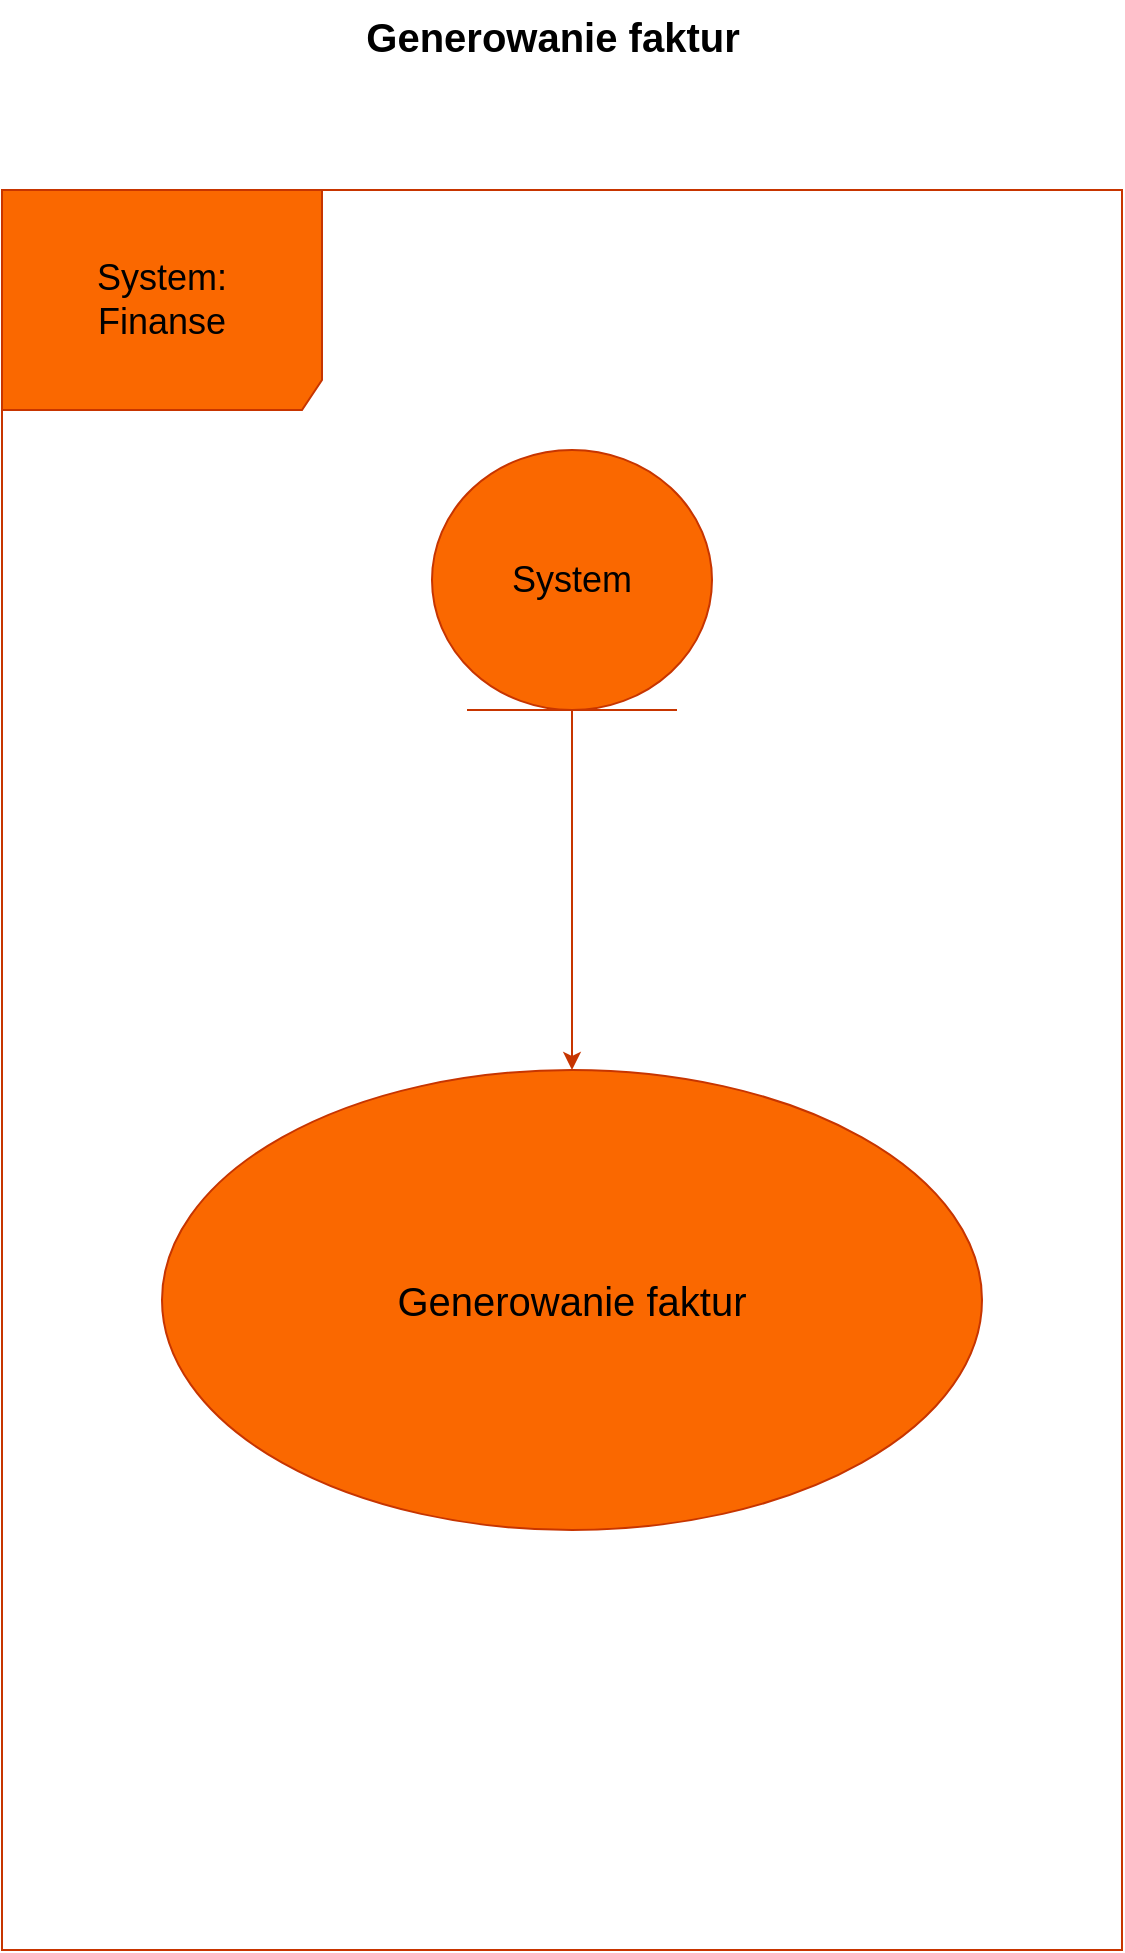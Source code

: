 <mxfile version="26.2.2">
  <diagram name="Strona-1" id="2TLRT6_yWU5ia_znS-wH">
    <mxGraphModel dx="889" dy="1143" grid="0" gridSize="10" guides="1" tooltips="1" connect="1" arrows="1" fold="1" page="1" pageScale="1" pageWidth="827" pageHeight="1169" background="#FFFFFF" math="0" shadow="0">
      <root>
        <mxCell id="0" />
        <mxCell id="1" parent="0" />
        <mxCell id="7hph73oft52luMVQJUQy-1" value="&lt;font style=&quot;font-size: 20px; color: rgb(0, 0, 0);&quot;&gt;&lt;b&gt;Generowanie faktur&lt;/b&gt;&lt;/font&gt;" style="text;html=1;align=center;verticalAlign=middle;resizable=0;points=[];autosize=1;strokeColor=none;fillColor=none;labelBackgroundColor=none;fontColor=#FEFAE0;" parent="1" vertex="1">
          <mxGeometry x="312" y="25" width="205" height="36" as="geometry" />
        </mxCell>
        <mxCell id="7hph73oft52luMVQJUQy-2" value="&lt;font style=&quot;font-size: 18px;&quot;&gt;System:&lt;/font&gt;&lt;div&gt;&lt;font style=&quot;font-size: 18px;&quot;&gt;Finanse&lt;/font&gt;&lt;/div&gt;" style="shape=umlFrame;whiteSpace=wrap;html=1;pointerEvents=0;width=160;height=110;labelBackgroundColor=none;fillColor=#fa6800;strokeColor=#C73500;fontColor=#000000;" parent="1" vertex="1">
          <mxGeometry x="140" y="120" width="560" height="880" as="geometry" />
        </mxCell>
        <mxCell id="7hph73oft52luMVQJUQy-5" style="edgeStyle=orthogonalEdgeStyle;rounded=0;orthogonalLoop=1;jettySize=auto;html=1;labelBackgroundColor=none;strokeColor=#C73500;fontColor=default;fillColor=#fa6800;" parent="1" source="7hph73oft52luMVQJUQy-3" target="7hph73oft52luMVQJUQy-4" edge="1">
          <mxGeometry relative="1" as="geometry" />
        </mxCell>
        <mxCell id="7hph73oft52luMVQJUQy-3" value="&lt;font style=&quot;font-size: 18px;&quot;&gt;System&lt;/font&gt;" style="ellipse;shape=umlEntity;whiteSpace=wrap;html=1;labelBackgroundColor=none;fillColor=#fa6800;strokeColor=#C73500;fontColor=#000000;" parent="1" vertex="1">
          <mxGeometry x="355" y="250" width="140" height="130" as="geometry" />
        </mxCell>
        <mxCell id="7hph73oft52luMVQJUQy-4" value="&lt;font style=&quot;font-size: 20px;&quot;&gt;Generowanie faktur&lt;/font&gt;" style="ellipse;whiteSpace=wrap;html=1;labelBackgroundColor=none;fillColor=#fa6800;strokeColor=#C73500;fontColor=#000000;" parent="1" vertex="1">
          <mxGeometry x="220" y="560" width="410" height="230" as="geometry" />
        </mxCell>
      </root>
    </mxGraphModel>
  </diagram>
</mxfile>

